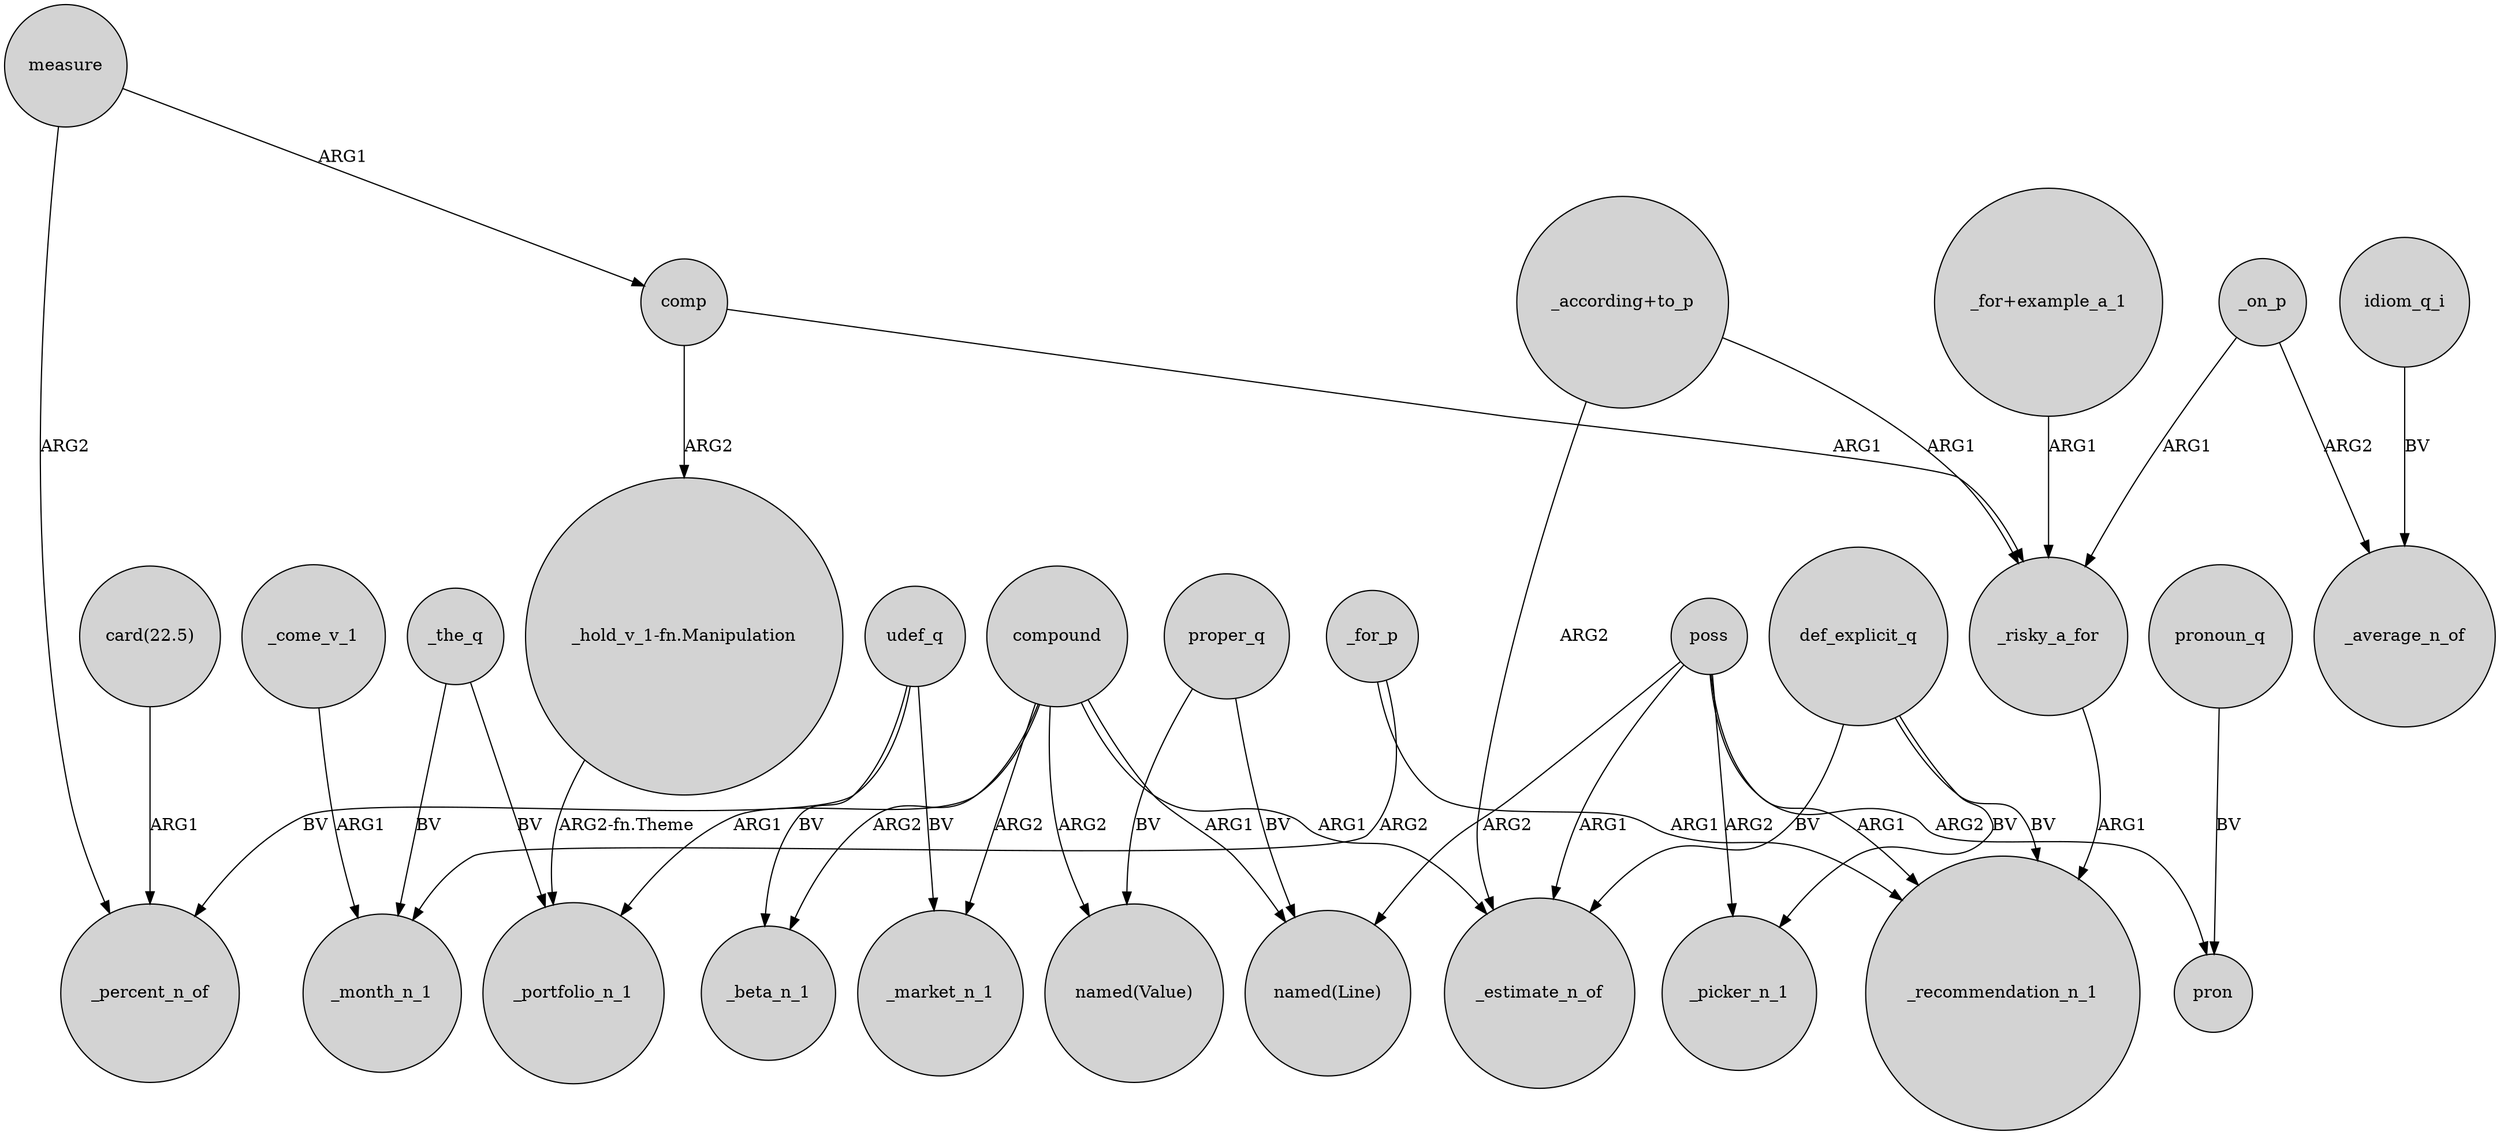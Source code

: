 digraph {
	node [shape=circle style=filled]
	compound -> _market_n_1 [label=ARG2]
	_for_p -> _month_n_1 [label=ARG2]
	poss -> _recommendation_n_1 [label=ARG1]
	"_according+to_p" -> _risky_a_for [label=ARG1]
	compound -> "named(Line)" [label=ARG1]
	poss -> _estimate_n_of [label=ARG1]
	_the_q -> _portfolio_n_1 [label=BV]
	"_hold_v_1-fn.Manipulation" -> _portfolio_n_1 [label="ARG2-fn.Theme"]
	compound -> _estimate_n_of [label=ARG1]
	poss -> pron [label=ARG2]
	_for_p -> _recommendation_n_1 [label=ARG1]
	idiom_q_i -> _average_n_of [label=BV]
	comp -> _risky_a_for [label=ARG1]
	measure -> comp [label=ARG1]
	compound -> _portfolio_n_1 [label=ARG1]
	"_for+example_a_1" -> _risky_a_for [label=ARG1]
	udef_q -> _market_n_1 [label=BV]
	compound -> "named(Value)" [label=ARG2]
	comp -> "_hold_v_1-fn.Manipulation" [label=ARG2]
	_on_p -> _average_n_of [label=ARG2]
	compound -> _beta_n_1 [label=ARG2]
	proper_q -> "named(Line)" [label=BV]
	pronoun_q -> pron [label=BV]
	_the_q -> _month_n_1 [label=BV]
	poss -> "named(Line)" [label=ARG2]
	measure -> _percent_n_of [label=ARG2]
	_on_p -> _risky_a_for [label=ARG1]
	def_explicit_q -> _picker_n_1 [label=BV]
	proper_q -> "named(Value)" [label=BV]
	"_according+to_p" -> _estimate_n_of [label=ARG2]
	def_explicit_q -> _estimate_n_of [label=BV]
	udef_q -> _beta_n_1 [label=BV]
	udef_q -> _percent_n_of [label=BV]
	_risky_a_for -> _recommendation_n_1 [label=ARG1]
	def_explicit_q -> _recommendation_n_1 [label=BV]
	"card(22.5)" -> _percent_n_of [label=ARG1]
	poss -> _picker_n_1 [label=ARG2]
	_come_v_1 -> _month_n_1 [label=ARG1]
}
